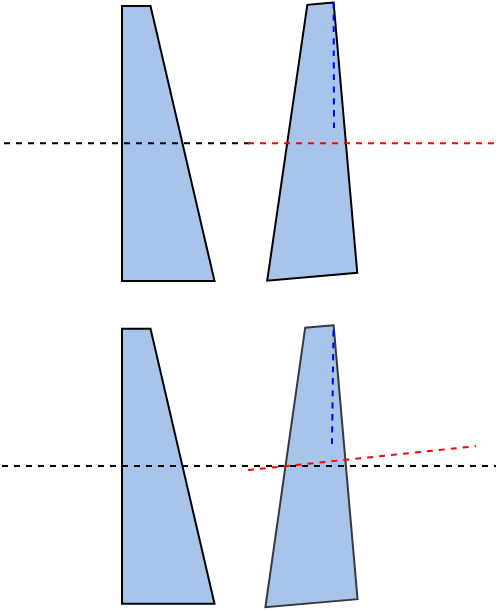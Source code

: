 <mxfile version="20.2.7" type="github">
  <diagram id="E9MvIbREFryEpwZpblNl" name="第 1 页">
    <mxGraphModel dx="505" dy="348" grid="0" gridSize="10" guides="1" tooltips="1" connect="1" arrows="1" fold="1" page="1" pageScale="1" pageWidth="827" pageHeight="1169" math="1" shadow="0">
      <root>
        <mxCell id="0" />
        <mxCell id="1" parent="0" />
        <mxCell id="FLT7gCXpaoDRiRNvlhls-1" value="" style="shape=manualInput;whiteSpace=wrap;html=1;rotation=90;size=32;rounded=0;fillColor=#A9C4EB;" vertex="1" parent="1">
          <mxGeometry x="154.38" y="355.63" width="137.5" height="46.25" as="geometry" />
        </mxCell>
        <mxCell id="FLT7gCXpaoDRiRNvlhls-7" value="" style="shape=manualInput;whiteSpace=wrap;html=1;rotation=85;size=32;flipH=0;flipV=1;rounded=0;fillColor=#A9C4EB;" vertex="1" parent="1">
          <mxGeometry x="221.36" y="355.21" width="135.68" height="45.19" as="geometry" />
        </mxCell>
        <mxCell id="FLT7gCXpaoDRiRNvlhls-10" value="" style="endArrow=none;dashed=1;html=1;rounded=0;" edge="1" parent="1">
          <mxGeometry width="50" height="50" relative="1" as="geometry">
            <mxPoint x="141" y="378.67" as="sourcePoint" />
            <mxPoint x="266" y="378.67" as="targetPoint" />
          </mxGeometry>
        </mxCell>
        <mxCell id="FLT7gCXpaoDRiRNvlhls-18" value="" style="shape=image;html=1;verticalAlign=top;verticalLabelPosition=bottom;labelBackgroundColor=#ffffff;imageAspect=0;aspect=fixed;image=https://cdn2.iconfinder.com/data/icons/font-awesome/1792/rotate-left-128.png;rounded=0;" vertex="1" parent="1">
          <mxGeometry x="333.87" y="366.94" width="23.63" height="23.63" as="geometry" />
        </mxCell>
        <mxCell id="FLT7gCXpaoDRiRNvlhls-21" value="" style="shape=manualInput;whiteSpace=wrap;html=1;rotation=90;size=32;rounded=0;fillColor=#A9C4EB;" vertex="1" parent="1">
          <mxGeometry x="154.38" y="517" width="137.5" height="46.25" as="geometry" />
        </mxCell>
        <mxCell id="FLT7gCXpaoDRiRNvlhls-22" value="" style="shape=manualInput;whiteSpace=wrap;html=1;rotation=85;size=32;flipH=0;flipV=1;rounded=0;fillColor=#A9C4EB;strokeColor=#36393d;" vertex="1" parent="1">
          <mxGeometry x="220" y="517" width="137.5" height="46.25" as="geometry" />
        </mxCell>
        <mxCell id="FLT7gCXpaoDRiRNvlhls-23" value="" style="endArrow=none;dashed=1;html=1;rounded=0;" edge="1" parent="1">
          <mxGeometry width="50" height="50" relative="1" as="geometry">
            <mxPoint x="140" y="540" as="sourcePoint" />
            <mxPoint x="387" y="540" as="targetPoint" />
          </mxGeometry>
        </mxCell>
        <mxCell id="FLT7gCXpaoDRiRNvlhls-24" value="" style="shape=image;html=1;verticalAlign=top;verticalLabelPosition=bottom;labelBackgroundColor=#ffffff;imageAspect=0;aspect=fixed;image=https://cdn2.iconfinder.com/data/icons/font-awesome/1792/rotate-left-128.png;rounded=0;rotation=-5;" vertex="1" parent="1">
          <mxGeometry x="339" y="520" width="23.63" height="23.63" as="geometry" />
        </mxCell>
        <mxCell id="FLT7gCXpaoDRiRNvlhls-26" value="" style="endArrow=none;dashed=1;html=1;rounded=0;fontSize=12;startSize=14;endSize=14;curved=1;fillColor=#f8cecc;strokeColor=#FF0000;" edge="1" parent="1">
          <mxGeometry width="50" height="50" relative="1" as="geometry">
            <mxPoint x="263" y="542" as="sourcePoint" />
            <mxPoint x="377" y="530.053" as="targetPoint" />
          </mxGeometry>
        </mxCell>
        <mxCell id="FLT7gCXpaoDRiRNvlhls-28" value="" style="endArrow=none;dashed=1;html=1;rounded=0;fontSize=12;startSize=14;endSize=14;curved=1;entryX=0;entryY=0;entryDx=0;entryDy=0;strokeColor=#0000FF;" edge="1" parent="1" target="FLT7gCXpaoDRiRNvlhls-7">
          <mxGeometry width="50" height="50" relative="1" as="geometry">
            <mxPoint x="306" y="371" as="sourcePoint" />
            <mxPoint x="305" y="308" as="targetPoint" />
          </mxGeometry>
        </mxCell>
        <mxCell id="FLT7gCXpaoDRiRNvlhls-29" value="" style="endArrow=none;dashed=1;html=1;rounded=0;fontSize=12;startSize=14;endSize=14;curved=1;entryX=0;entryY=0;entryDx=0;entryDy=0;strokeColor=#0000FF;" edge="1" parent="1" target="FLT7gCXpaoDRiRNvlhls-22">
          <mxGeometry width="50" height="50" relative="1" as="geometry">
            <mxPoint x="305" y="529" as="sourcePoint" />
            <mxPoint x="306" y="470" as="targetPoint" />
          </mxGeometry>
        </mxCell>
        <mxCell id="FLT7gCXpaoDRiRNvlhls-45" value="" style="endArrow=none;dashed=1;html=1;rounded=0;strokeColor=#FF0000;" edge="1" parent="1">
          <mxGeometry width="50" height="50" relative="1" as="geometry">
            <mxPoint x="263" y="378.67" as="sourcePoint" />
            <mxPoint x="388" y="378.67" as="targetPoint" />
          </mxGeometry>
        </mxCell>
      </root>
    </mxGraphModel>
  </diagram>
</mxfile>
